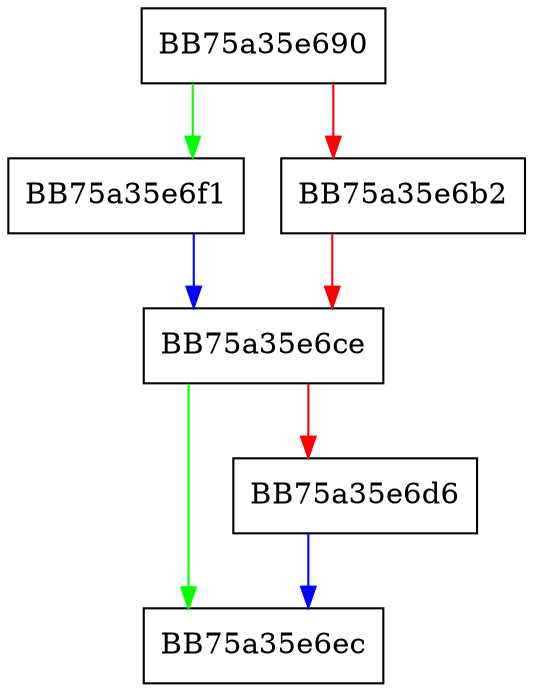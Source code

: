 digraph ConvertPPIDToPath {
  node [shape="box"];
  graph [splines=ortho];
  BB75a35e690 -> BB75a35e6f1 [color="green"];
  BB75a35e690 -> BB75a35e6b2 [color="red"];
  BB75a35e6b2 -> BB75a35e6ce [color="red"];
  BB75a35e6ce -> BB75a35e6ec [color="green"];
  BB75a35e6ce -> BB75a35e6d6 [color="red"];
  BB75a35e6d6 -> BB75a35e6ec [color="blue"];
  BB75a35e6f1 -> BB75a35e6ce [color="blue"];
}